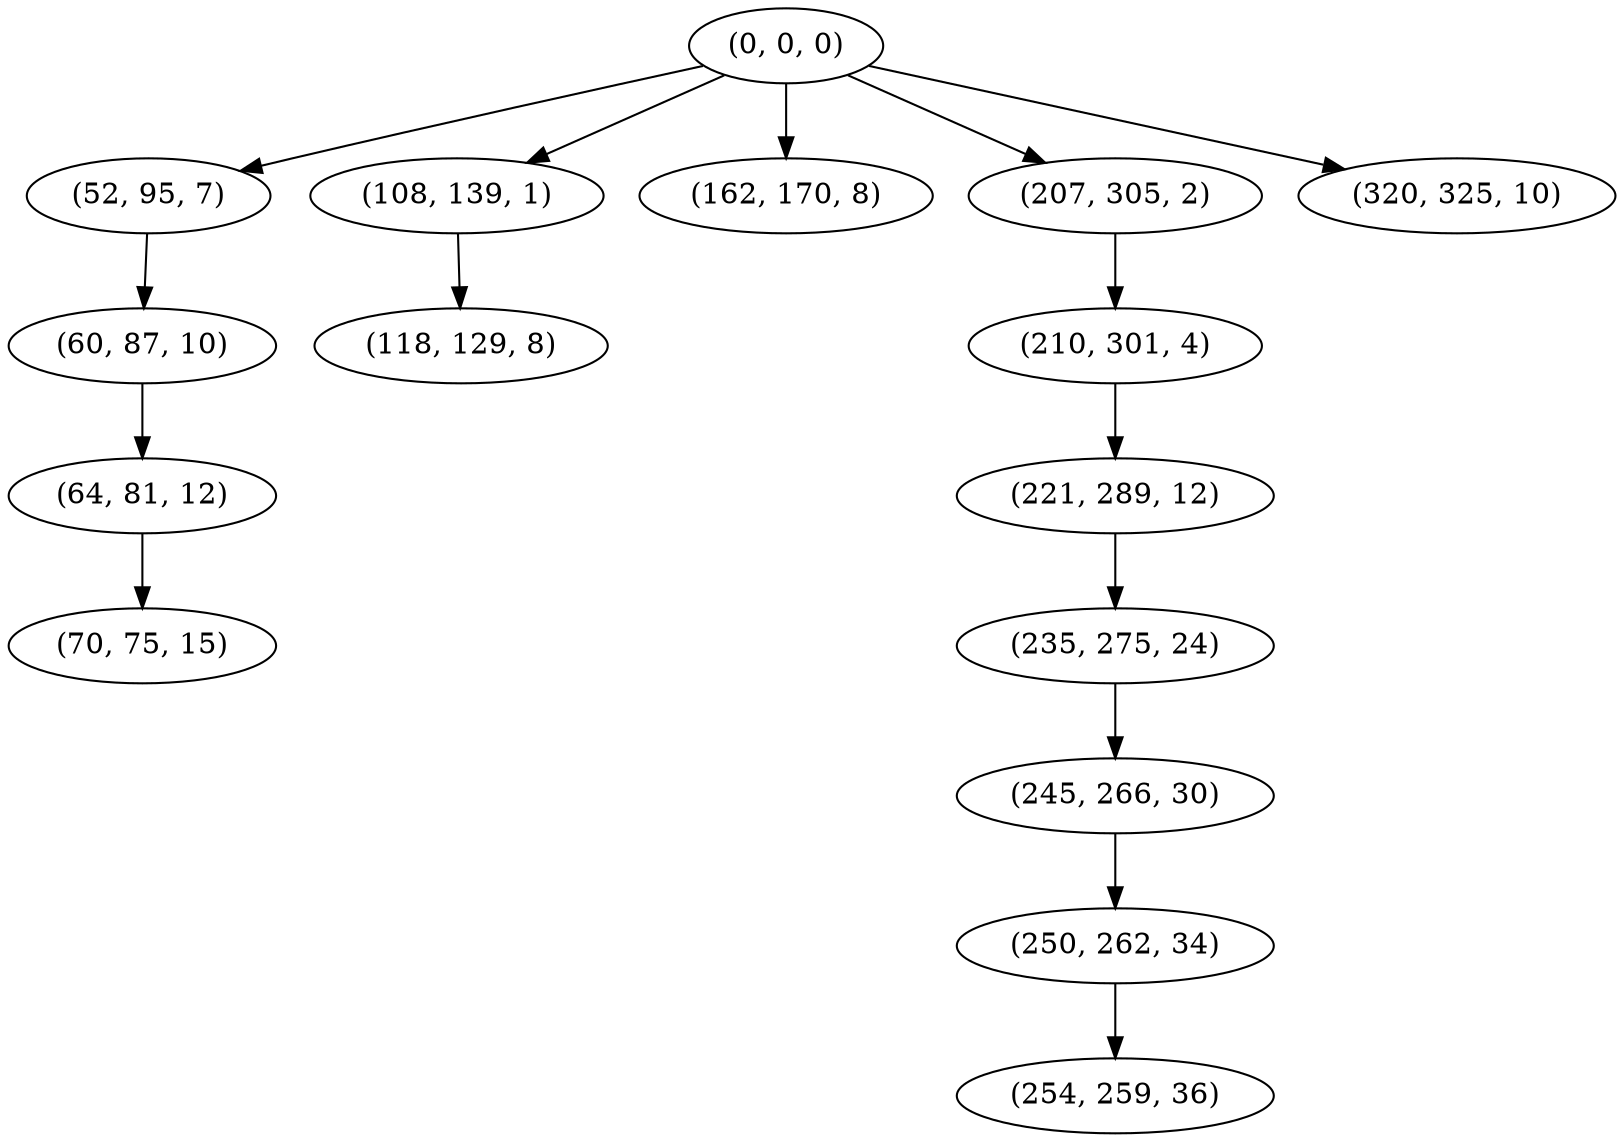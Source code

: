 digraph tree {
    "(0, 0, 0)";
    "(52, 95, 7)";
    "(60, 87, 10)";
    "(64, 81, 12)";
    "(70, 75, 15)";
    "(108, 139, 1)";
    "(118, 129, 8)";
    "(162, 170, 8)";
    "(207, 305, 2)";
    "(210, 301, 4)";
    "(221, 289, 12)";
    "(235, 275, 24)";
    "(245, 266, 30)";
    "(250, 262, 34)";
    "(254, 259, 36)";
    "(320, 325, 10)";
    "(0, 0, 0)" -> "(52, 95, 7)";
    "(0, 0, 0)" -> "(108, 139, 1)";
    "(0, 0, 0)" -> "(162, 170, 8)";
    "(0, 0, 0)" -> "(207, 305, 2)";
    "(0, 0, 0)" -> "(320, 325, 10)";
    "(52, 95, 7)" -> "(60, 87, 10)";
    "(60, 87, 10)" -> "(64, 81, 12)";
    "(64, 81, 12)" -> "(70, 75, 15)";
    "(108, 139, 1)" -> "(118, 129, 8)";
    "(207, 305, 2)" -> "(210, 301, 4)";
    "(210, 301, 4)" -> "(221, 289, 12)";
    "(221, 289, 12)" -> "(235, 275, 24)";
    "(235, 275, 24)" -> "(245, 266, 30)";
    "(245, 266, 30)" -> "(250, 262, 34)";
    "(250, 262, 34)" -> "(254, 259, 36)";
}
